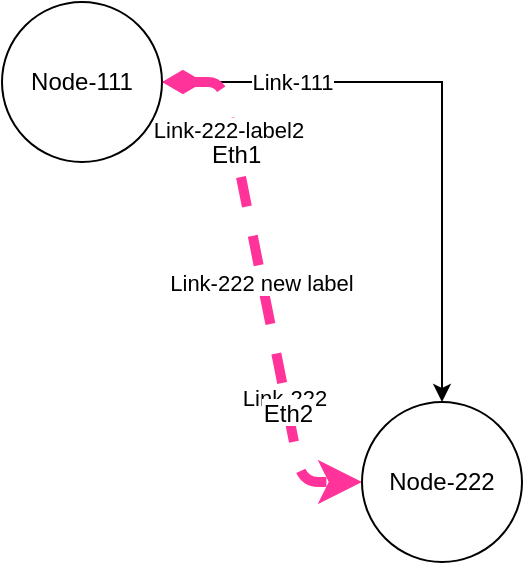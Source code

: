 <mxfile compressed="false" version="20.8.16" type="device" pages="2">
  <diagram id="id-diagram-page-1" name="Page-1">
    <mxGraphModel dx="1584" dy="498" grid="1" gridSize="10" guides="1" tooltips="1" connect="1" arrows="1" fold="1" page="1" pageScale="1" pageWidth="850" pageHeight="1100" math="0" shadow="0">
      <root>
        <mxCell id="0" />
        <mxCell id="1" parent="0" />
        <mxCell id="id-link-222-label" value="Link-222" style="edgeLabel;html=1;align=center;verticalAlign=middle;resizable=0;points=[];" parent="40515a90eb36f28b3713bb95607977b0" vertex="1" connectable="0">
          <mxGeometry x="0.447" y="-1" relative="1" as="geometry">
            <mxPoint as="offset" />
          </mxGeometry>
        </mxCell>
        <mxCell id="biXBsdljV1pCoRGDaEFb-2" value="Link-222-label2" style="edgeLabel;html=1;align=center;verticalAlign=middle;resizable=0;points=[];" vertex="1" connectable="0" parent="40515a90eb36f28b3713bb95607977b0">
          <mxGeometry x="-0.589" y="-2" relative="1" as="geometry">
            <mxPoint as="offset" />
          </mxGeometry>
        </mxCell>
        <object label="Node-111" a="1" b="2" id="id-node-111">
          <mxCell style="ellipse;whiteSpace=wrap;html=1;aspect=fixed;" parent="1" vertex="1">
            <mxGeometry x="280" y="170" width="80" height="80" as="geometry" />
          </mxCell>
        </object>
        <object label="" c="3" d="4" link="foobar.com" id="id-link-111">
          <mxCell style="edgeStyle=orthogonalEdgeStyle;rounded=0;orthogonalLoop=1;jettySize=auto;html=1;exitX=1;exitY=0.5;exitDx=0;exitDy=0;entryX=0.5;entryY=0;entryDx=0;entryDy=0;" parent="1" source="id-node-111" target="id-node-222" edge="1">
            <mxGeometry relative="1" as="geometry" />
          </mxCell>
        </object>
        <mxCell id="id-link-111-label" value="Link-111" style="edgeLabel;html=1;align=center;verticalAlign=middle;resizable=0;points=[];" parent="id-link-111" vertex="1" connectable="0">
          <mxGeometry x="-0.613" y="-5" relative="1" as="geometry">
            <mxPoint x="7" y="-5" as="offset" />
          </mxGeometry>
        </mxCell>
      <object id="40515a90eb36f28b3713bb95607977b0" label="Link-222 new label" a="b" src_label="Eth1" trgt_label="Eth2" link="http://foobar1234.com">
    <mxCell style="endArrow=classic;fillColor=#f8cecc;strokeColor=#FF3399;dashed=1;edgeStyle=entityRelationEdgeStyle;startArrow=diamondThin;startFill=1;endFill=0;strokeWidth=5;" parent="1" source="id-node-111" target="id-node-222" edge="1">
          <mxGeometry relative="1" as="geometry" />
        </mxCell>
        </object><object id="id-node-222" label="Node-222">
    <mxCell style="ellipse;whiteSpace=wrap;html=1;aspect=fixed;" parent="1" vertex="1">
          <mxGeometry x="460" y="370" width="80" height="80" as="geometry" />
        </mxCell>
        </object><mxCell id="40515a90eb36f28b3713bb95607977b0-src" value="Eth1" style="labelBackgroundColor=#ffffff;;" vertex="1" connectable="0" parent="40515a90eb36f28b3713bb95607977b0">
      <mxGeometry x="-0.5" relative="1" as="geometry">
        <mxPoint as="offset" />
      </mxGeometry>
    </mxCell><mxCell id="40515a90eb36f28b3713bb95607977b0-trgt" value="Eth2" style="labelBackgroundColor=#ffffff;;" vertex="1" connectable="0" parent="40515a90eb36f28b3713bb95607977b0">
      <mxGeometry x="0.5" relative="-1" as="geometry">
        <mxPoint as="offset" />
      </mxGeometry>
    </mxCell></root>
    </mxGraphModel>
  </diagram>
  <diagram id="id-diagram-page-2" name="Page-2">
    <mxGraphModel dx="1102" dy="993" grid="1" gridSize="10" guides="1" tooltips="1" connect="1" arrows="1" fold="1" page="1" pageScale="1" pageWidth="850" pageHeight="1100" math="0" shadow="0">
      <root>
        <mxCell id="0" />
        <mxCell id="1" parent="0" />
        <mxCell id="id-link-444-label" value="Link-444" style="edgeLabel;html=1;align=center;verticalAlign=middle;resizable=0;points=[];" vertex="1" connectable="0" parent="id-link-444">
          <mxGeometry x="0.447" y="-1" relative="1" as="geometry">
            <mxPoint as="offset" />
          </mxGeometry>
        </mxCell>
        <object label="Node-333" a="111" b="222" id="id-node-333">
          <mxCell style="ellipse;whiteSpace=wrap;html=1;aspect=fixed;" vertex="1" parent="1">
            <mxGeometry x="280" y="170" width="80" height="80" as="geometry" />
          </mxCell>
        </object>
        <object label="" c="333" d="444" id="id-link-333">
          <mxCell style="edgeStyle=orthogonalEdgeStyle;rounded=0;orthogonalLoop=1;jettySize=auto;html=1;exitX=1;exitY=0.5;exitDx=0;exitDy=0;entryX=0.5;entryY=0;entryDx=0;entryDy=0;" edge="1" parent="1" source="id-node-333" target="id-node-444">
            <mxGeometry relative="1" as="geometry" />
          </mxCell>
        </object>
        <mxCell id="id-link-333-label" value="Link-333" style="edgeLabel;html=1;align=center;verticalAlign=middle;resizable=0;points=[];" vertex="1" connectable="0" parent="id-link-333">
          <mxGeometry x="-0.613" y="-5" relative="1" as="geometry">
            <mxPoint x="7" y="-5" as="offset" />
          </mxGeometry>
        </mxCell>
      <object id="id-link-444">
    <mxCell style="edgeStyle=orthogonalEdgeStyle;rounded=0;orthogonalLoop=1;jettySize=auto;html=1;exitX=0.5;exitY=1;exitDx=0;exitDy=0;entryX=0;entryY=0.5;entryDx=0;entryDy=0;" edge="1" parent="1" source="id-node-333" target="id-node-444">
          <mxGeometry relative="1" as="geometry" />
        </mxCell>
        </object><object id="id-node-444" label="Node-444">
    <mxCell style="ellipse;whiteSpace=wrap;html=1;aspect=fixed;" vertex="1" parent="1">
          <mxGeometry x="460" y="370" width="80" height="80" as="geometry" />
        </mxCell>
        </object></root>
    </mxGraphModel>
  </diagram>
</mxfile>